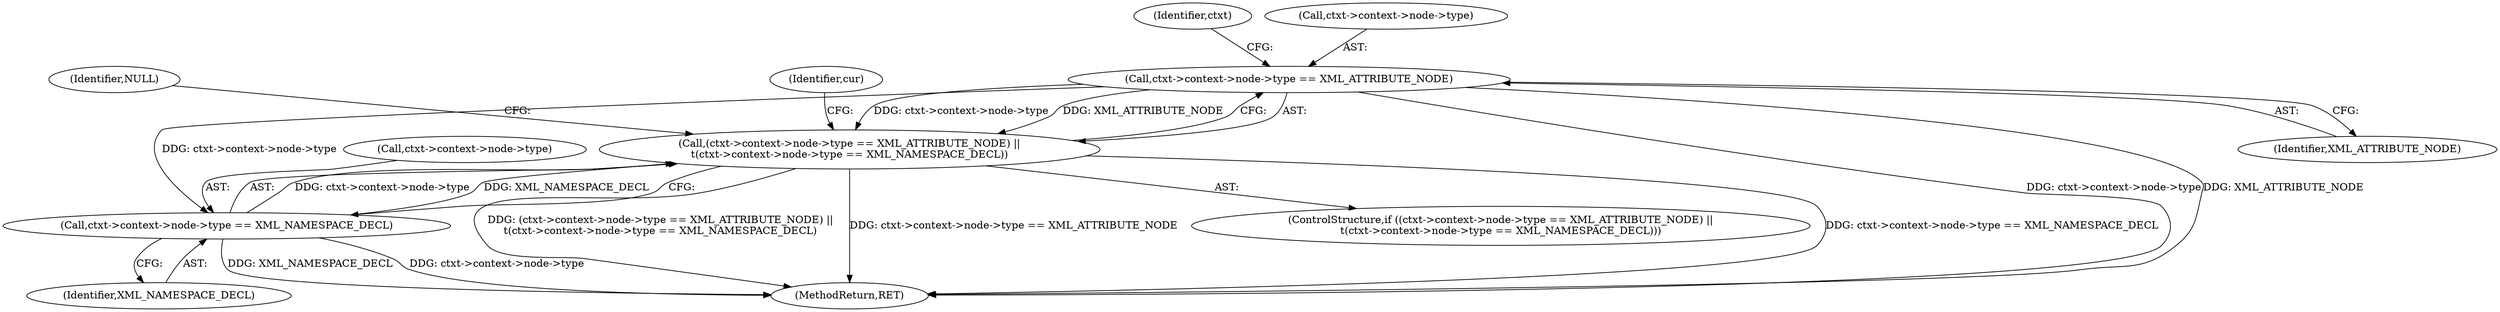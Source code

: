 digraph "1_Chrome_a44b00c88bc5ea35b5b150217c5fd6e4ce168e58_1@del" {
"1000118" [label="(Call,ctxt->context->node->type == XML_ATTRIBUTE_NODE)"];
"1000117" [label="(Call,(ctxt->context->node->type == XML_ATTRIBUTE_NODE) ||\n\t(ctxt->context->node->type == XML_NAMESPACE_DECL))"];
"1000127" [label="(Call,ctxt->context->node->type == XML_NAMESPACE_DECL)"];
"1000131" [label="(Identifier,ctxt)"];
"1000137" [label="(Identifier,NULL)"];
"1000117" [label="(Call,(ctxt->context->node->type == XML_ATTRIBUTE_NODE) ||\n\t(ctxt->context->node->type == XML_NAMESPACE_DECL))"];
"1000127" [label="(Call,ctxt->context->node->type == XML_NAMESPACE_DECL)"];
"1000118" [label="(Call,ctxt->context->node->type == XML_ATTRIBUTE_NODE)"];
"1000126" [label="(Identifier,XML_ATTRIBUTE_NODE)"];
"1000140" [label="(Identifier,cur)"];
"1000245" [label="(MethodReturn,RET)"];
"1000119" [label="(Call,ctxt->context->node->type)"];
"1000135" [label="(Identifier,XML_NAMESPACE_DECL)"];
"1000128" [label="(Call,ctxt->context->node->type)"];
"1000116" [label="(ControlStructure,if ((ctxt->context->node->type == XML_ATTRIBUTE_NODE) ||\n\t(ctxt->context->node->type == XML_NAMESPACE_DECL)))"];
"1000118" -> "1000117"  [label="AST: "];
"1000118" -> "1000126"  [label="CFG: "];
"1000119" -> "1000118"  [label="AST: "];
"1000126" -> "1000118"  [label="AST: "];
"1000131" -> "1000118"  [label="CFG: "];
"1000117" -> "1000118"  [label="CFG: "];
"1000118" -> "1000245"  [label="DDG: ctxt->context->node->type"];
"1000118" -> "1000245"  [label="DDG: XML_ATTRIBUTE_NODE"];
"1000118" -> "1000117"  [label="DDG: ctxt->context->node->type"];
"1000118" -> "1000117"  [label="DDG: XML_ATTRIBUTE_NODE"];
"1000118" -> "1000127"  [label="DDG: ctxt->context->node->type"];
"1000117" -> "1000116"  [label="AST: "];
"1000117" -> "1000127"  [label="CFG: "];
"1000127" -> "1000117"  [label="AST: "];
"1000137" -> "1000117"  [label="CFG: "];
"1000140" -> "1000117"  [label="CFG: "];
"1000117" -> "1000245"  [label="DDG: (ctxt->context->node->type == XML_ATTRIBUTE_NODE) ||\n\t(ctxt->context->node->type == XML_NAMESPACE_DECL)"];
"1000117" -> "1000245"  [label="DDG: ctxt->context->node->type == XML_ATTRIBUTE_NODE"];
"1000117" -> "1000245"  [label="DDG: ctxt->context->node->type == XML_NAMESPACE_DECL"];
"1000127" -> "1000117"  [label="DDG: ctxt->context->node->type"];
"1000127" -> "1000117"  [label="DDG: XML_NAMESPACE_DECL"];
"1000127" -> "1000135"  [label="CFG: "];
"1000128" -> "1000127"  [label="AST: "];
"1000135" -> "1000127"  [label="AST: "];
"1000127" -> "1000245"  [label="DDG: XML_NAMESPACE_DECL"];
"1000127" -> "1000245"  [label="DDG: ctxt->context->node->type"];
}
